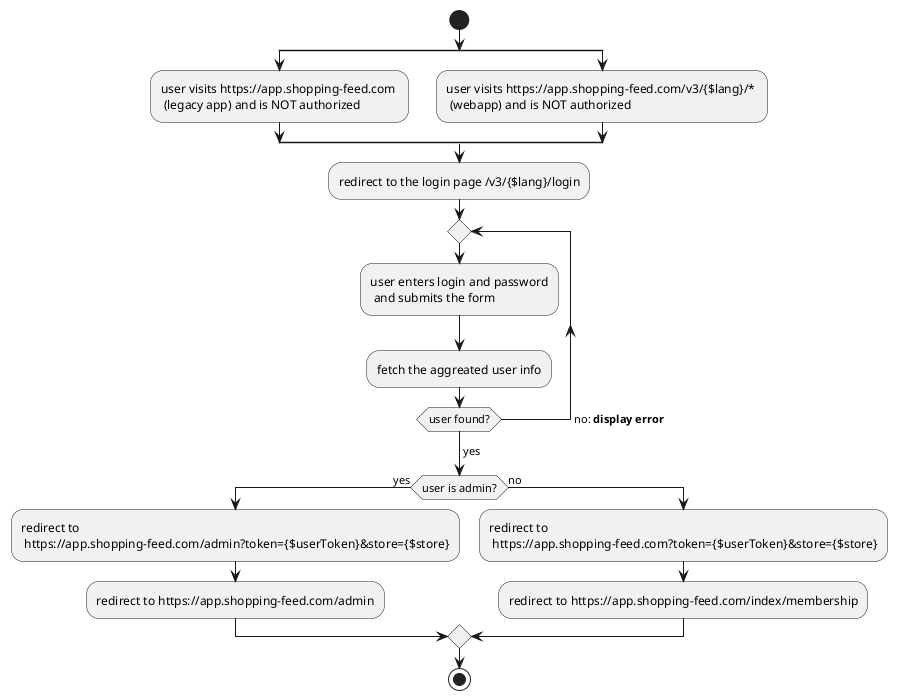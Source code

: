 @startuml
start

split
:user visits https://app.shopping-feed.com \n (legacy app) and is NOT authorized;
split again
:user visits https://app.shopping-feed.com/v3/{$lang}/* \n (webapp) and is NOT authorized;
split end
:redirect to the login page /v3/{$lang}/login;
repeat
:user enters login and password\n and submits the form;
:fetch the aggreated user info;

repeat while (user found?) -> no: **display error**
-> yes;

if (user is admin?) then (yes)
    :redirect to \n https://app.shopping-feed.com/admin?token={$userToken}&store={$store};
    :redirect to https://app.shopping-feed.com/admin;
else (no)
    :redirect to \n https://app.shopping-feed.com?token={$userToken}&store={$store};
    :redirect to https://app.shopping-feed.com/index/membership;
endif
stop
@enduml

if () then (yes)
    :render the page;
    stop;
else (no)
endif